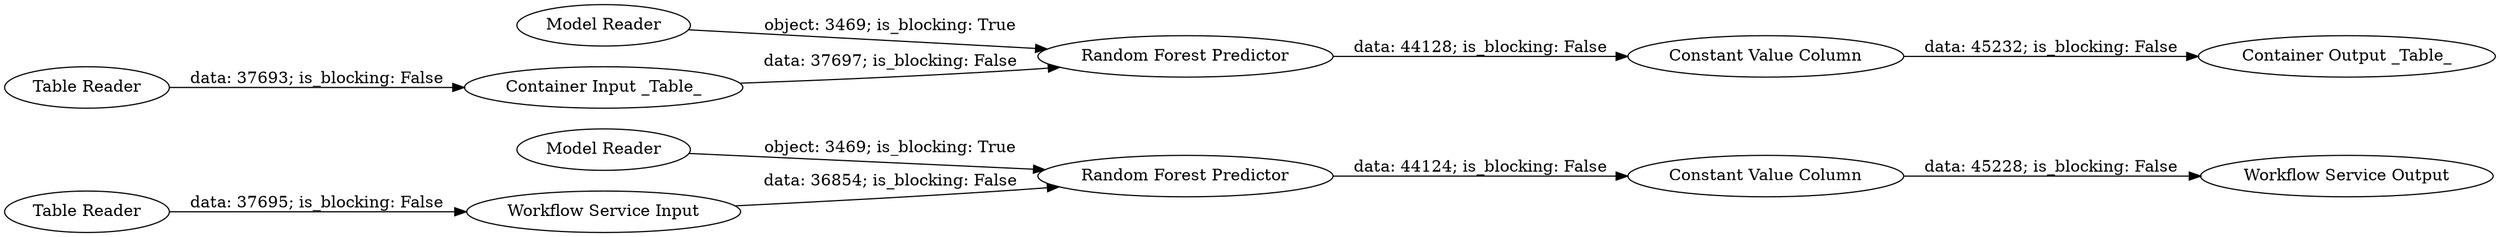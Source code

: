 digraph {
	"8715759721404360522_196" [label="Workflow Service Input"]
	"8715759721404360522_174" [label="Container Input _Table_"]
	"8715759721404360522_197" [label="Workflow Service Output"]
	"8715759721404360522_168" [label="Random Forest Predictor"]
	"8715759721404360522_192" [label="Model Reader"]
	"8715759721404360522_194" [label="Random Forest Predictor"]
	"8715759721404360522_198" [label="Constant Value Column"]
	"8715759721404360522_189" [label="Model Reader"]
	"8715759721404360522_190" [label="Table Reader"]
	"8715759721404360522_188" [label="Container Output _Table_"]
	"8715759721404360522_191" [label="Table Reader"]
	"8715759721404360522_199" [label="Constant Value Column"]
	"8715759721404360522_189" -> "8715759721404360522_168" [label="object: 3469; is_blocking: True"]
	"8715759721404360522_191" -> "8715759721404360522_196" [label="data: 37695; is_blocking: False"]
	"8715759721404360522_194" -> "8715759721404360522_198" [label="data: 44124; is_blocking: False"]
	"8715759721404360522_168" -> "8715759721404360522_199" [label="data: 44128; is_blocking: False"]
	"8715759721404360522_196" -> "8715759721404360522_194" [label="data: 36854; is_blocking: False"]
	"8715759721404360522_199" -> "8715759721404360522_188" [label="data: 45232; is_blocking: False"]
	"8715759721404360522_192" -> "8715759721404360522_194" [label="object: 3469; is_blocking: True"]
	"8715759721404360522_174" -> "8715759721404360522_168" [label="data: 37697; is_blocking: False"]
	"8715759721404360522_198" -> "8715759721404360522_197" [label="data: 45228; is_blocking: False"]
	"8715759721404360522_190" -> "8715759721404360522_174" [label="data: 37693; is_blocking: False"]
	rankdir=LR
}
